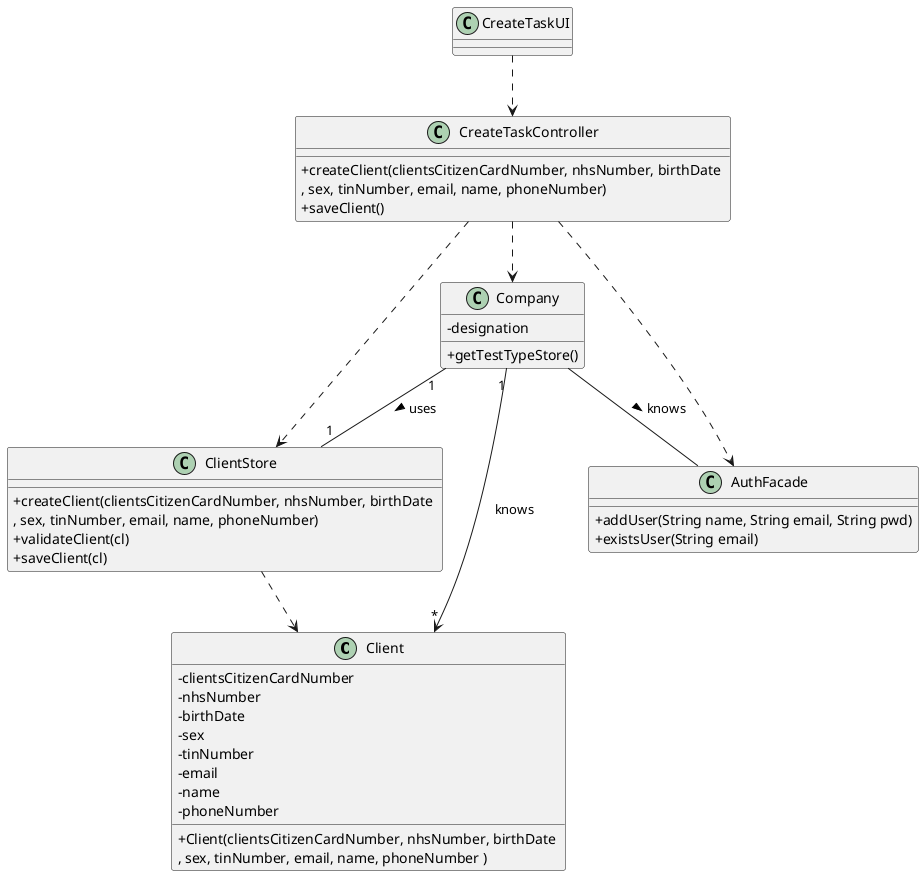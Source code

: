 @startuml
skinparam classAttributeIconSize 0

class Client {
-clientsCitizenCardNumber
-nhsNumber
-birthDate
-sex
-tinNumber
-email
-name
-phoneNumber
+Client(clientsCitizenCardNumber, nhsNumber, birthDate \n, sex, tinNumber, email, name, phoneNumber )
}

class ClientStore{
+createClient(clientsCitizenCardNumber, nhsNumber, birthDate \n, sex, tinNumber, email, name, phoneNumber)
+validateClient(cl)
+saveClient(cl)
}


class AuthFacade{
+addUser(String name, String email, String pwd)
+existsUser(String email)
}



class Company {
-designation
+getTestTypeStore()
}





class CreateTaskController {
  +createClient(clientsCitizenCardNumber, nhsNumber, birthDate \n, sex, tinNumber, email, name, phoneNumber)
  +saveClient()
}

class CreateTaskUI {

}

CreateTaskUI ..> CreateTaskController
CreateTaskController ..> Company
CreateTaskController ..> AuthFacade
CreateTaskController ..> ClientStore
'/Client ..> UserSession'/
Company "1" --> "*" Client : knows
Company "1" -- "1" ClientStore : uses >
Company  --  AuthFacade : knows >
ClientStore ..> Client

@enduml